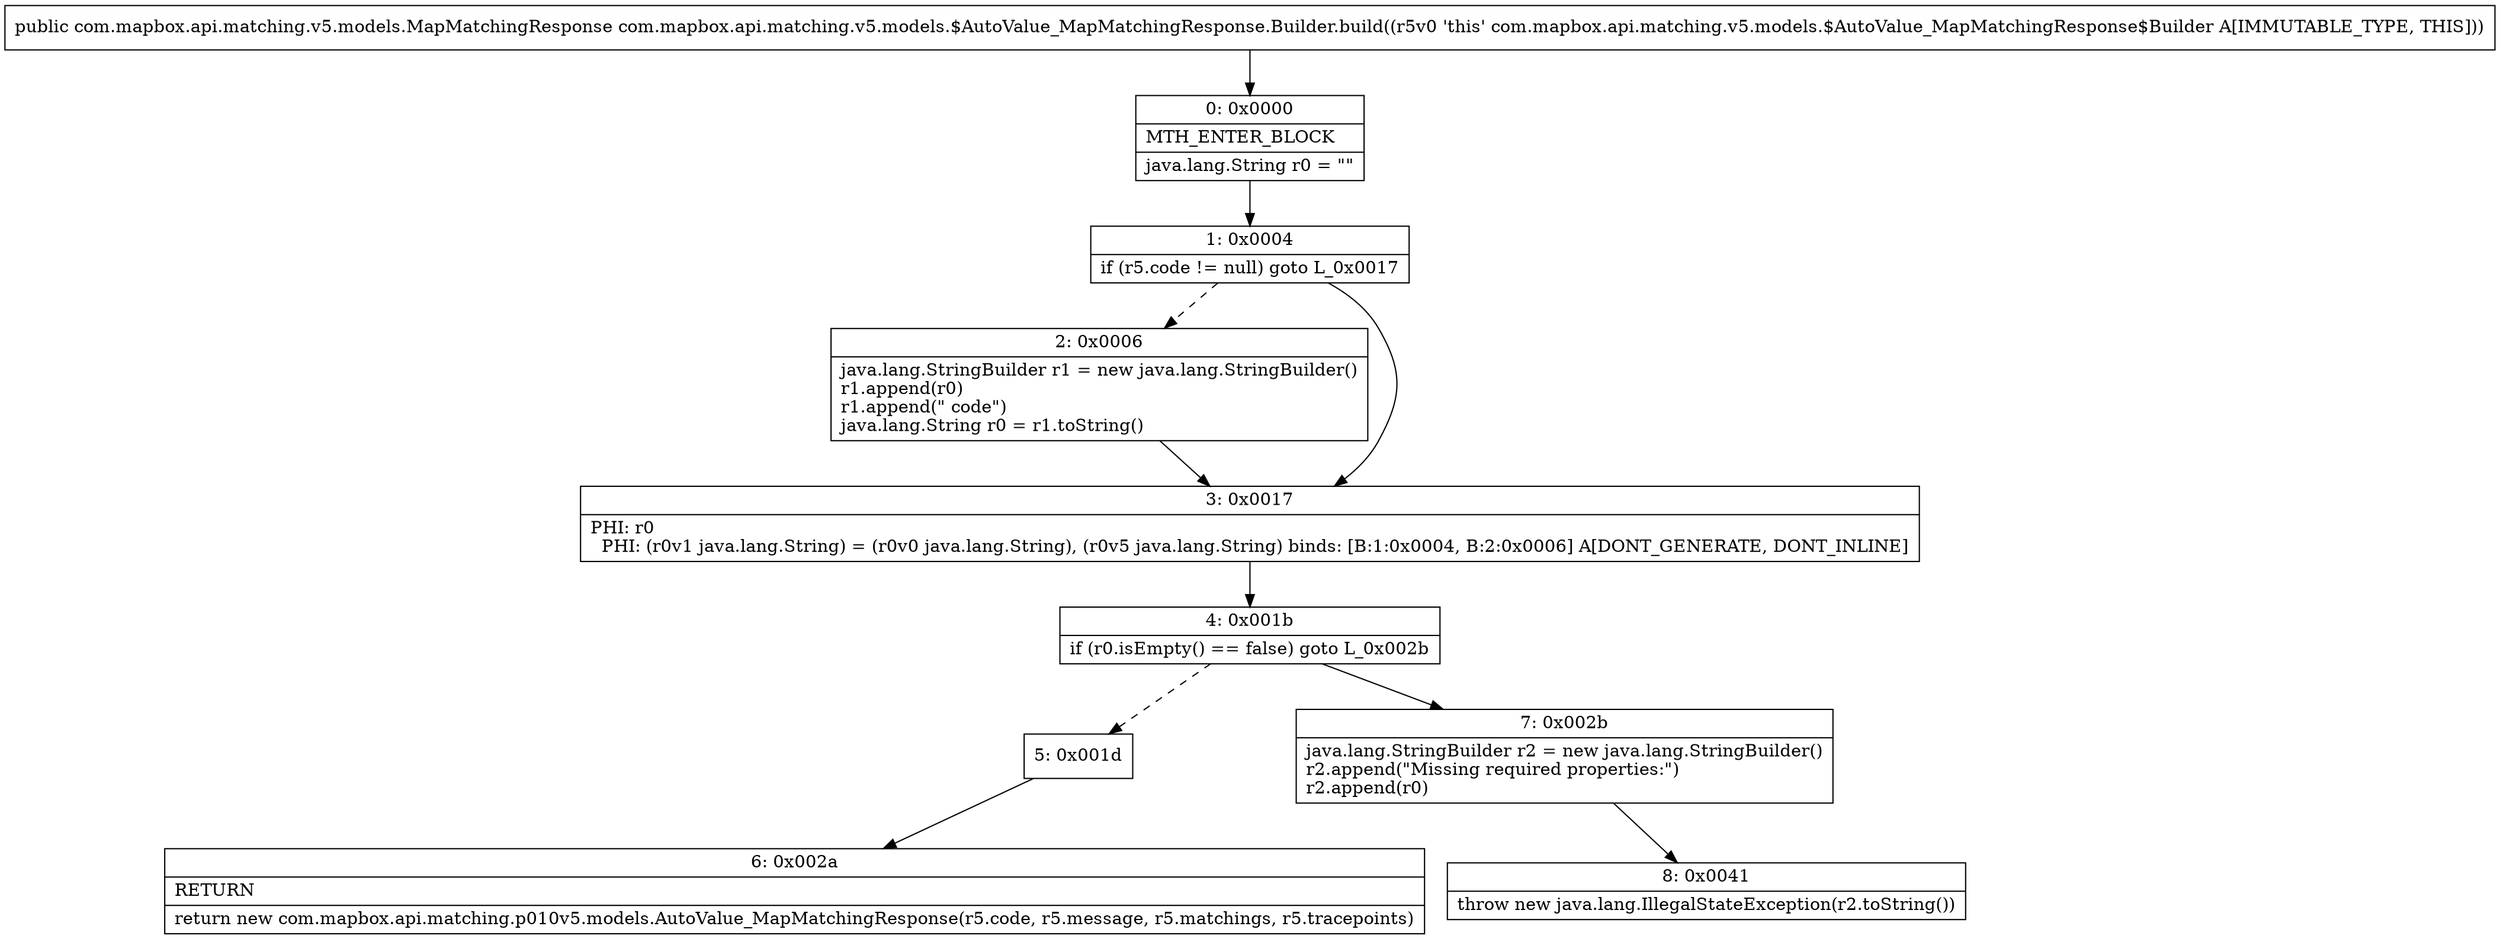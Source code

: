 digraph "CFG forcom.mapbox.api.matching.v5.models.$AutoValue_MapMatchingResponse.Builder.build()Lcom\/mapbox\/api\/matching\/v5\/models\/MapMatchingResponse;" {
Node_0 [shape=record,label="{0\:\ 0x0000|MTH_ENTER_BLOCK\l|java.lang.String r0 = \"\"\l}"];
Node_1 [shape=record,label="{1\:\ 0x0004|if (r5.code != null) goto L_0x0017\l}"];
Node_2 [shape=record,label="{2\:\ 0x0006|java.lang.StringBuilder r1 = new java.lang.StringBuilder()\lr1.append(r0)\lr1.append(\" code\")\ljava.lang.String r0 = r1.toString()\l}"];
Node_3 [shape=record,label="{3\:\ 0x0017|PHI: r0 \l  PHI: (r0v1 java.lang.String) = (r0v0 java.lang.String), (r0v5 java.lang.String) binds: [B:1:0x0004, B:2:0x0006] A[DONT_GENERATE, DONT_INLINE]\l}"];
Node_4 [shape=record,label="{4\:\ 0x001b|if (r0.isEmpty() == false) goto L_0x002b\l}"];
Node_5 [shape=record,label="{5\:\ 0x001d}"];
Node_6 [shape=record,label="{6\:\ 0x002a|RETURN\l|return new com.mapbox.api.matching.p010v5.models.AutoValue_MapMatchingResponse(r5.code, r5.message, r5.matchings, r5.tracepoints)\l}"];
Node_7 [shape=record,label="{7\:\ 0x002b|java.lang.StringBuilder r2 = new java.lang.StringBuilder()\lr2.append(\"Missing required properties:\")\lr2.append(r0)\l}"];
Node_8 [shape=record,label="{8\:\ 0x0041|throw new java.lang.IllegalStateException(r2.toString())\l}"];
MethodNode[shape=record,label="{public com.mapbox.api.matching.v5.models.MapMatchingResponse com.mapbox.api.matching.v5.models.$AutoValue_MapMatchingResponse.Builder.build((r5v0 'this' com.mapbox.api.matching.v5.models.$AutoValue_MapMatchingResponse$Builder A[IMMUTABLE_TYPE, THIS])) }"];
MethodNode -> Node_0;
Node_0 -> Node_1;
Node_1 -> Node_2[style=dashed];
Node_1 -> Node_3;
Node_2 -> Node_3;
Node_3 -> Node_4;
Node_4 -> Node_5[style=dashed];
Node_4 -> Node_7;
Node_5 -> Node_6;
Node_7 -> Node_8;
}

